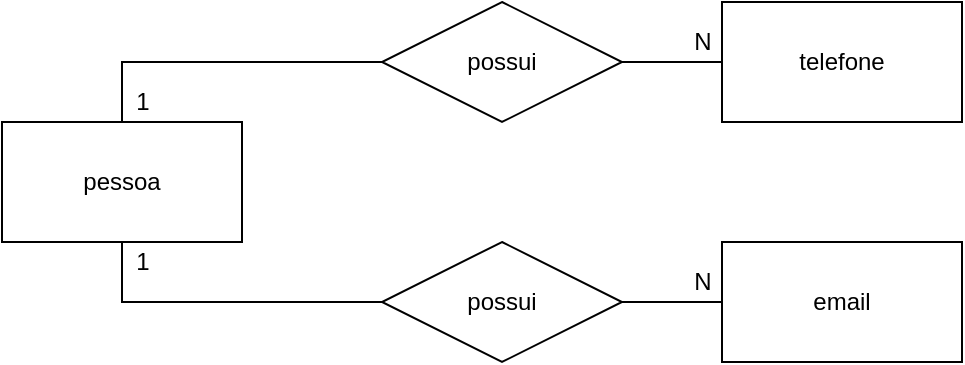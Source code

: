 <mxfile version="14.9.3" type="device"><diagram id="wseu-LiLokACOfX5xvJ8" name="MER"><mxGraphModel dx="868" dy="482" grid="1" gridSize="10" guides="1" tooltips="1" connect="1" arrows="1" fold="1" page="1" pageScale="1" pageWidth="827" pageHeight="1169" math="0" shadow="0"><root><mxCell id="0"/><mxCell id="1" parent="0"/><mxCell id="2MHvI486MDT_1niv0uPK-7" style="edgeStyle=orthogonalEdgeStyle;rounded=0;orthogonalLoop=1;jettySize=auto;html=1;entryX=0;entryY=0.5;entryDx=0;entryDy=0;endArrow=none;endFill=0;" edge="1" parent="1" source="2MHvI486MDT_1niv0uPK-1" target="2MHvI486MDT_1niv0uPK-6"><mxGeometry relative="1" as="geometry"><Array as="points"><mxPoint x="70" y="80"/></Array></mxGeometry></mxCell><mxCell id="2MHvI486MDT_1niv0uPK-8" style="edgeStyle=orthogonalEdgeStyle;rounded=0;orthogonalLoop=1;jettySize=auto;html=1;entryX=0;entryY=0.5;entryDx=0;entryDy=0;endArrow=none;endFill=0;exitX=0.5;exitY=1;exitDx=0;exitDy=0;" edge="1" parent="1" source="2MHvI486MDT_1niv0uPK-1" target="2MHvI486MDT_1niv0uPK-5"><mxGeometry relative="1" as="geometry"><Array as="points"><mxPoint x="70" y="200"/><mxPoint x="200" y="200"/></Array></mxGeometry></mxCell><mxCell id="2MHvI486MDT_1niv0uPK-1" value="pessoa" style="rounded=0;whiteSpace=wrap;html=1;" vertex="1" parent="1"><mxGeometry x="10" y="110" width="120" height="60" as="geometry"/></mxCell><mxCell id="2MHvI486MDT_1niv0uPK-2" value="telefone" style="rounded=0;whiteSpace=wrap;html=1;" vertex="1" parent="1"><mxGeometry x="370" y="50" width="120" height="60" as="geometry"/></mxCell><mxCell id="2MHvI486MDT_1niv0uPK-3" value="email" style="rounded=0;whiteSpace=wrap;html=1;" vertex="1" parent="1"><mxGeometry x="370" y="170" width="120" height="60" as="geometry"/></mxCell><mxCell id="2MHvI486MDT_1niv0uPK-10" style="edgeStyle=orthogonalEdgeStyle;rounded=0;orthogonalLoop=1;jettySize=auto;html=1;entryX=0;entryY=0.5;entryDx=0;entryDy=0;endArrow=none;endFill=0;" edge="1" parent="1" source="2MHvI486MDT_1niv0uPK-5" target="2MHvI486MDT_1niv0uPK-3"><mxGeometry relative="1" as="geometry"/></mxCell><mxCell id="2MHvI486MDT_1niv0uPK-5" value="possui" style="shape=rhombus;perimeter=rhombusPerimeter;whiteSpace=wrap;html=1;align=center;" vertex="1" parent="1"><mxGeometry x="200" y="170" width="120" height="60" as="geometry"/></mxCell><mxCell id="2MHvI486MDT_1niv0uPK-9" style="edgeStyle=orthogonalEdgeStyle;rounded=0;orthogonalLoop=1;jettySize=auto;html=1;entryX=0;entryY=0.5;entryDx=0;entryDy=0;endArrow=none;endFill=0;" edge="1" parent="1" source="2MHvI486MDT_1niv0uPK-6" target="2MHvI486MDT_1niv0uPK-2"><mxGeometry relative="1" as="geometry"/></mxCell><mxCell id="2MHvI486MDT_1niv0uPK-6" value="possui" style="shape=rhombus;perimeter=rhombusPerimeter;whiteSpace=wrap;html=1;align=center;" vertex="1" parent="1"><mxGeometry x="200" y="50" width="120" height="60" as="geometry"/></mxCell><mxCell id="2MHvI486MDT_1niv0uPK-11" value="N" style="text;html=1;align=center;verticalAlign=middle;resizable=0;points=[];autosize=1;strokeColor=none;" vertex="1" parent="1"><mxGeometry x="350" y="180" width="20" height="20" as="geometry"/></mxCell><mxCell id="2MHvI486MDT_1niv0uPK-12" value="N" style="text;html=1;align=center;verticalAlign=middle;resizable=0;points=[];autosize=1;strokeColor=none;" vertex="1" parent="1"><mxGeometry x="350" y="60" width="20" height="20" as="geometry"/></mxCell><mxCell id="2MHvI486MDT_1niv0uPK-13" value="1" style="text;html=1;align=center;verticalAlign=middle;resizable=0;points=[];autosize=1;strokeColor=none;" vertex="1" parent="1"><mxGeometry x="70" y="170" width="20" height="20" as="geometry"/></mxCell><mxCell id="2MHvI486MDT_1niv0uPK-14" value="1" style="text;html=1;align=center;verticalAlign=middle;resizable=0;points=[];autosize=1;strokeColor=none;" vertex="1" parent="1"><mxGeometry x="70" y="90" width="20" height="20" as="geometry"/></mxCell></root></mxGraphModel></diagram></mxfile>